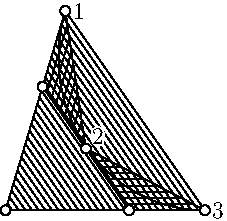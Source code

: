 texpreamble ("\usepackage{amsfonts}");

void
lineBarCircle(pair x1, pair x2, real R){
  real alpha = atan((x1.y-x2.y) / (x1.x-x2.x));
  draw(x1 + R * (cos(alpha), sin(alpha)) -- x2 - R * (cos(alpha), sin(alpha)));
}

void
triangleLineBackground(pair x0, pair x1, pair x2, int N){
  for (int i = 1; i < N; ++i){
    pair x1p = x0 + 1.0 * i / N * (x1 - x0);
    pair x2p = x0 + 1.0 * i / N * (x2 - x0);
    draw(x1p -- x2p);
  }
}

size (4cm);
real R = 0.025;
pair x0 = (0.0, 0.0);
pair x1 = (0.3, 1.0);
pair x3 = (1.0, 0.0);
pair x4 = x1 * 0.62;
pair x5 = x3 * 0.62;
pair x2 = (x4 + x5) / 2;


draw(x0 -- x1);
draw(x0 -- x3);
draw(x1 -- x3);
draw(x4 -- x2);
draw(x2 -- x5);
draw(x2 -- x1);
draw(x2 -- x3);
triangleLineBackground(x0, x1, x3, 30);
triangleLineBackground(x2, x4, x1, 10);
triangleLineBackground(x2, x5, x3, 10);

draw(x3{left} ..{x1}x1);

filldraw(circle(x2, R), white);
filldraw(circle(x0, R), white);
filldraw(circle(x1, R), white);
filldraw(circle(x3, R), white);
filldraw(circle(x4, R), white);
filldraw(circle(x5, R), white);

label("3", x3, E);
label("1", x1, E);
label("2", x2 + (0.06, 0.06));
fill(ellipse(x2 + (0.06, 0.06), 0.035, 0.05), white);
